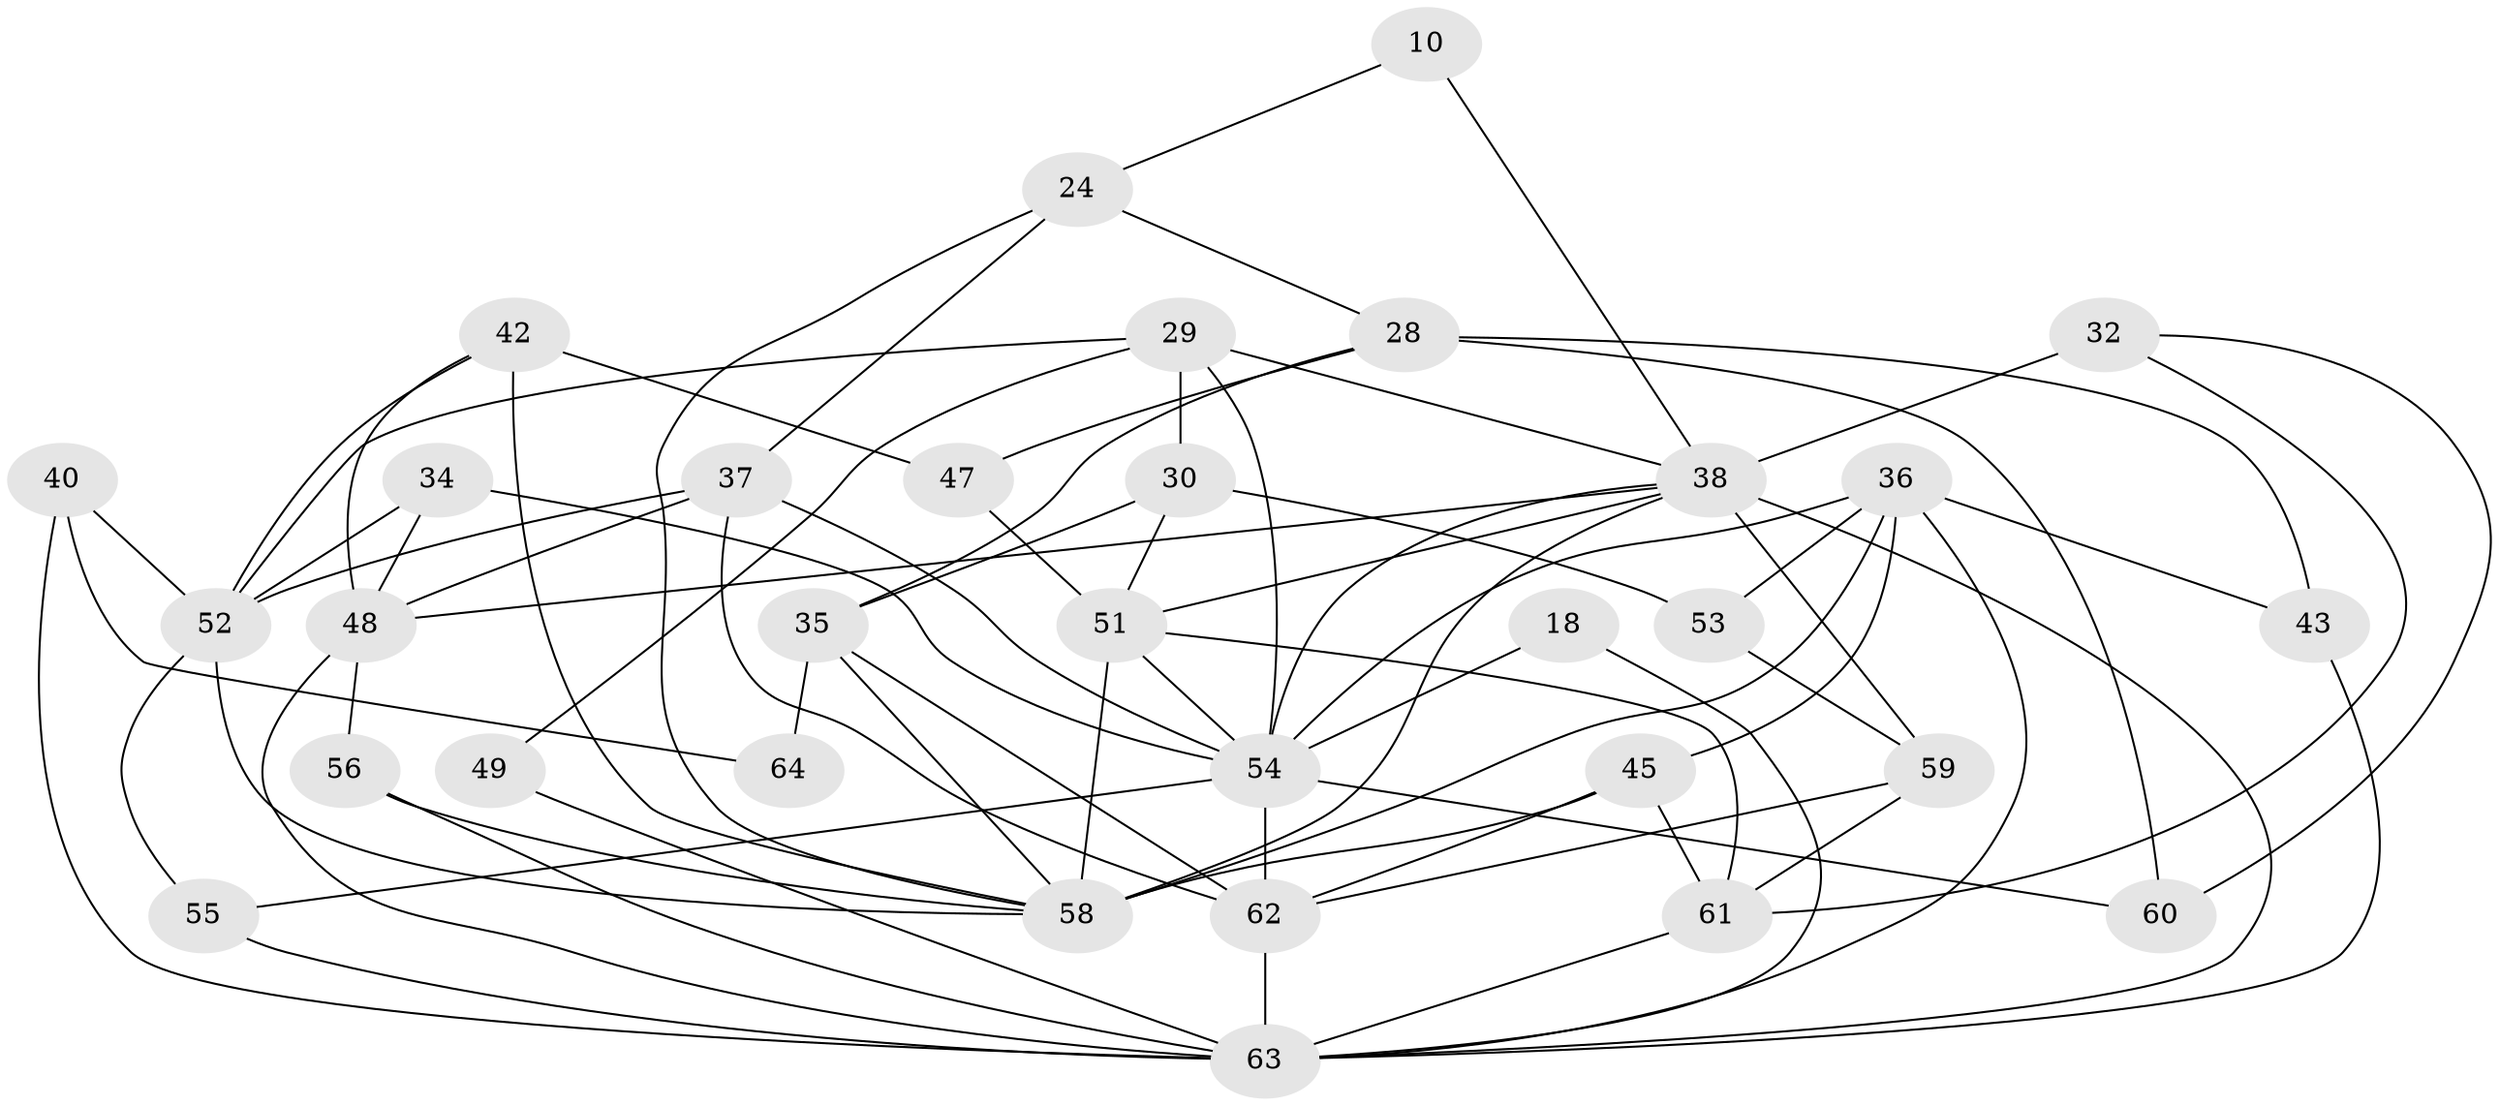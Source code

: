 // original degree distribution, {2: 0.15625, 4: 0.203125, 3: 0.28125, 6: 0.171875, 5: 0.171875, 9: 0.015625}
// Generated by graph-tools (version 1.1) at 2025/49/03/09/25 04:49:52]
// undirected, 32 vertices, 75 edges
graph export_dot {
graph [start="1"]
  node [color=gray90,style=filled];
  10;
  18;
  24;
  28 [super="+8"];
  29;
  30;
  32;
  34;
  35;
  36 [super="+27+22"];
  37;
  38 [super="+21+15"];
  40;
  42;
  43 [super="+13"];
  45 [super="+4"];
  47 [super="+16"];
  48;
  49;
  51 [super="+50"];
  52 [super="+6+11"];
  53;
  54 [super="+1+7+23+33"];
  55 [super="+46"];
  56 [super="+3"];
  58 [super="+39+31+44"];
  59;
  60 [super="+2"];
  61 [super="+20"];
  62 [super="+5+41"];
  63 [super="+57+25"];
  64;
  10 -- 24;
  10 -- 38;
  18 -- 63;
  18 -- 54;
  24 -- 58;
  24 -- 37;
  24 -- 28;
  28 -- 60 [weight=2];
  28 -- 47;
  28 -- 35;
  28 -- 43;
  29 -- 38;
  29 -- 30;
  29 -- 49;
  29 -- 54;
  29 -- 52;
  30 -- 35;
  30 -- 53;
  30 -- 51;
  32 -- 38 [weight=2];
  32 -- 60;
  32 -- 61;
  34 -- 52;
  34 -- 48;
  34 -- 54;
  35 -- 64;
  35 -- 62;
  35 -- 58 [weight=2];
  36 -- 45 [weight=2];
  36 -- 58 [weight=2];
  36 -- 53;
  36 -- 54;
  36 -- 43;
  36 -- 63 [weight=2];
  37 -- 48;
  37 -- 62 [weight=2];
  37 -- 54;
  37 -- 52;
  38 -- 59 [weight=2];
  38 -- 48;
  38 -- 51;
  38 -- 58;
  38 -- 63 [weight=2];
  38 -- 54;
  40 -- 52;
  40 -- 63;
  40 -- 64;
  42 -- 48;
  42 -- 47 [weight=2];
  42 -- 52;
  42 -- 58;
  43 -- 63;
  45 -- 62 [weight=2];
  45 -- 61;
  45 -- 58 [weight=2];
  47 -- 51 [weight=3];
  48 -- 63;
  48 -- 56;
  49 -- 63;
  51 -- 61;
  51 -- 54;
  51 -- 58 [weight=2];
  52 -- 58;
  52 -- 55;
  53 -- 59;
  54 -- 60 [weight=2];
  54 -- 55 [weight=2];
  54 -- 62 [weight=2];
  55 -- 63 [weight=2];
  56 -- 58;
  56 -- 63;
  59 -- 61;
  59 -- 62;
  61 -- 63;
  62 -- 63 [weight=2];
}
